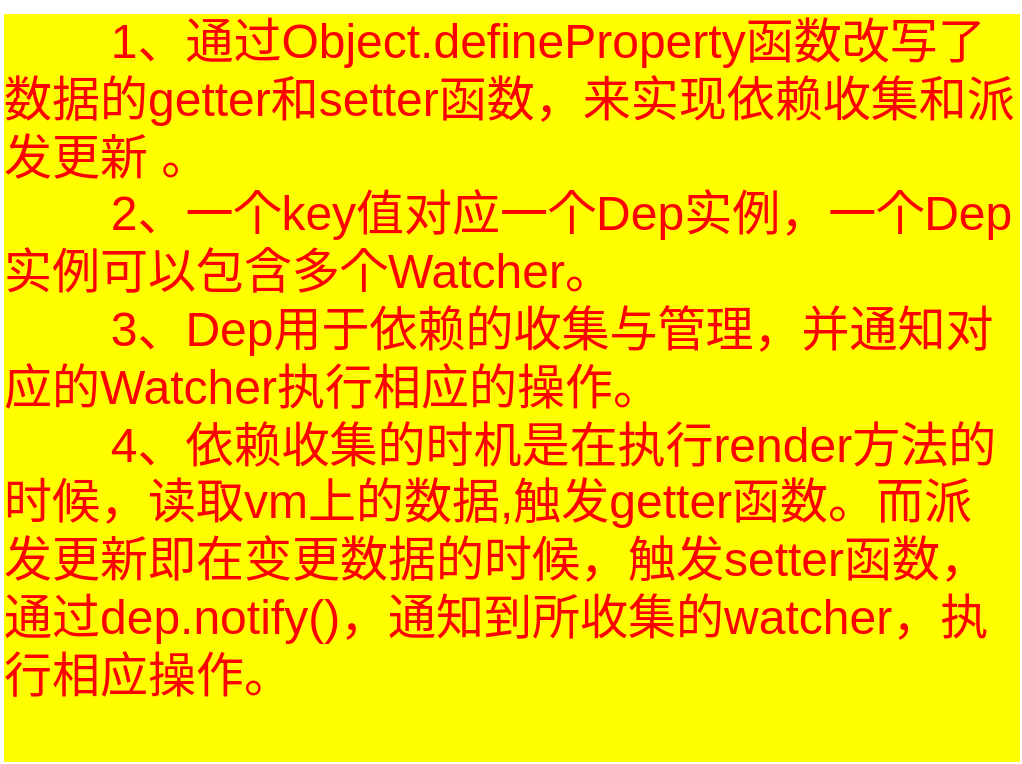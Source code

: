 <mxfile>
    <diagram id="OQsHAle7ooFliVL8hit4" name="第 1 页">
        <mxGraphModel dx="2280" dy="-295" grid="1" gridSize="10" guides="1" tooltips="1" connect="1" arrows="1" fold="1" page="1" pageScale="1" pageWidth="827" pageHeight="1169" math="0" shadow="0">
            <root>
                <mxCell id="0"/>
                <mxCell id="1" parent="0"/>
                <mxCell id="2" value="&lt;div style=&quot;border-color: rgb(0, 0, 0); color: rgb(255, 0, 0); font-family: Helvetica; font-style: normal; font-variant-ligatures: normal; font-variant-caps: normal; font-weight: 400; letter-spacing: normal; orphans: 2; text-align: left; text-indent: 0px; text-transform: none; widows: 2; word-spacing: 0px; -webkit-text-stroke-width: 0px; text-decoration-thickness: initial; text-decoration-style: initial; text-decoration-color: initial; font-size: 12px;&quot;&gt;&lt;/div&gt;&lt;font color=&quot;#ff0000&quot;&gt;&lt;div style=&quot;&quot;&gt;&lt;span style=&quot;font-size: 24px;&quot;&gt;&lt;span style=&quot;white-space: pre;&quot;&gt;&#9;&lt;/span&gt;1、通过Object.defineProperty函数改写了数据的getter和setter函数，来实现依赖收集和派发更新 。&lt;/span&gt;&lt;/div&gt;&lt;div style=&quot;&quot;&gt;&lt;span style=&quot;font-size: 24px;&quot;&gt;&lt;span style=&quot;white-space: pre;&quot;&gt;&#9;&lt;/span&gt;2、一个key值对应一个Dep实例，一个Dep实例可以包含多个Watcher。&lt;/span&gt;&lt;/div&gt;&lt;div style=&quot;&quot;&gt;&lt;span style=&quot;font-size: 24px;&quot;&gt;&lt;span style=&quot;white-space: pre;&quot;&gt;&#9;&lt;/span&gt;3、Dep用于依赖的收集与管理，并通知对应的Watcher执行相应的操作。&lt;/span&gt;&lt;/div&gt;&lt;div style=&quot;&quot;&gt;&lt;span style=&quot;font-size: 24px;&quot;&gt;&lt;span style=&quot;white-space: pre;&quot;&gt;&#9;&lt;/span&gt;4、依赖收集的时机是在执行render方法的时候，读取vm上的数据,触发getter函数。而派发更新即在变更数据的时候，触发setter函数，通过dep.notify()，通知到所收集的watcher，执行相应操作。&lt;/span&gt;&lt;/div&gt;&lt;div style=&quot;font-size: 24px;&quot;&gt;&lt;br&gt;&lt;/div&gt;&lt;/font&gt;" style="text;whiteSpace=wrap;html=1;labelBackgroundColor=#FFFF00;" vertex="1" parent="1">
                    <mxGeometry x="-660" y="1270" width="510" height="380" as="geometry"/>
                </mxCell>
            </root>
        </mxGraphModel>
    </diagram>
</mxfile>
